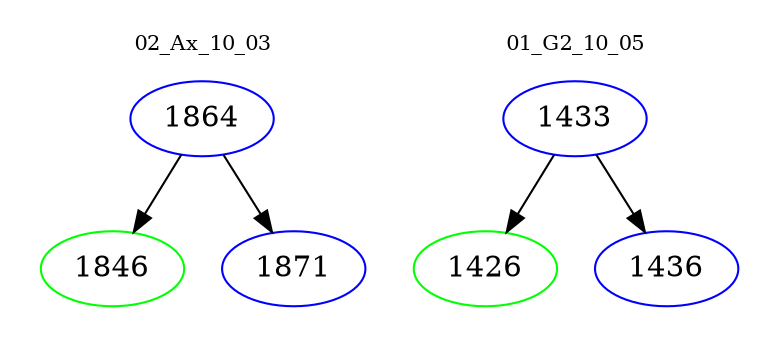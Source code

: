 digraph{
subgraph cluster_0 {
color = white
label = "02_Ax_10_03";
fontsize=10;
T0_1864 [label="1864", color="blue"]
T0_1864 -> T0_1846 [color="black"]
T0_1846 [label="1846", color="green"]
T0_1864 -> T0_1871 [color="black"]
T0_1871 [label="1871", color="blue"]
}
subgraph cluster_1 {
color = white
label = "01_G2_10_05";
fontsize=10;
T1_1433 [label="1433", color="blue"]
T1_1433 -> T1_1426 [color="black"]
T1_1426 [label="1426", color="green"]
T1_1433 -> T1_1436 [color="black"]
T1_1436 [label="1436", color="blue"]
}
}
